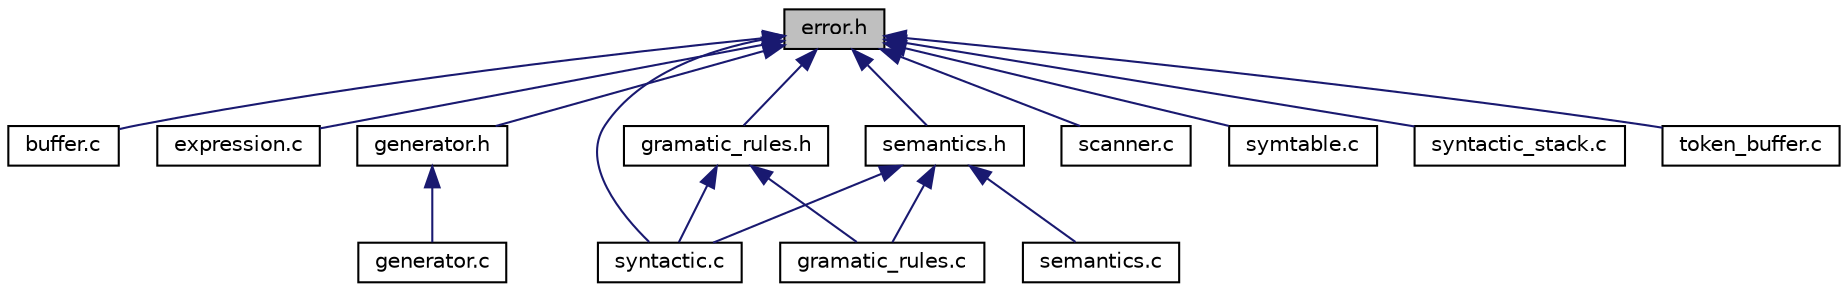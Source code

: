 digraph "error.h"
{
 // LATEX_PDF_SIZE
  edge [fontname="Helvetica",fontsize="10",labelfontname="Helvetica",labelfontsize="10"];
  node [fontname="Helvetica",fontsize="10",shape=record];
  Node1 [label="error.h",height=0.2,width=0.4,color="black", fillcolor="grey75", style="filled", fontcolor="black",tooltip="Definition of error codes and return values."];
  Node1 -> Node2 [dir="back",color="midnightblue",fontsize="10",style="solid",fontname="Helvetica"];
  Node2 [label="buffer.c",height=0.2,width=0.4,color="black", fillcolor="white", style="filled",URL="$buffer_8c.html",tooltip="Implementation of dynamic string format used in lexical analysis."];
  Node1 -> Node3 [dir="back",color="midnightblue",fontsize="10",style="solid",fontname="Helvetica"];
  Node3 [label="expression.c",height=0.2,width=0.4,color="black", fillcolor="white", style="filled",URL="$expression_8c.html",tooltip="functions for syntactic analyse."];
  Node1 -> Node4 [dir="back",color="midnightblue",fontsize="10",style="solid",fontname="Helvetica"];
  Node4 [label="generator.h",height=0.2,width=0.4,color="black", fillcolor="white", style="filled",URL="$generator_8h.html",tooltip="Code generator library."];
  Node4 -> Node5 [dir="back",color="midnightblue",fontsize="10",style="solid",fontname="Helvetica"];
  Node5 [label="generator.c",height=0.2,width=0.4,color="black", fillcolor="white", style="filled",URL="$generator_8c.html",tooltip="Code generator implementation."];
  Node1 -> Node6 [dir="back",color="midnightblue",fontsize="10",style="solid",fontname="Helvetica"];
  Node6 [label="gramatic_rules.h",height=0.2,width=0.4,color="black", fillcolor="white", style="filled",URL="$gramatic__rules_8h.html",tooltip="functions for syntactic analyse."];
  Node6 -> Node7 [dir="back",color="midnightblue",fontsize="10",style="solid",fontname="Helvetica"];
  Node7 [label="gramatic_rules.c",height=0.2,width=0.4,color="black", fillcolor="white", style="filled",URL="$gramatic__rules_8c.html",tooltip="library for syntactic analyse."];
  Node6 -> Node8 [dir="back",color="midnightblue",fontsize="10",style="solid",fontname="Helvetica"];
  Node8 [label="syntactic.c",height=0.2,width=0.4,color="black", fillcolor="white", style="filled",URL="$syntactic_8c.html",tooltip="Implementation of syntactic analysand."];
  Node1 -> Node9 [dir="back",color="midnightblue",fontsize="10",style="solid",fontname="Helvetica"];
  Node9 [label="semantics.h",height=0.2,width=0.4,color="black", fillcolor="white", style="filled",URL="$semantics_8h.html",tooltip="Implementation of semantics."];
  Node9 -> Node7 [dir="back",color="midnightblue",fontsize="10",style="solid",fontname="Helvetica"];
  Node9 -> Node10 [dir="back",color="midnightblue",fontsize="10",style="solid",fontname="Helvetica"];
  Node10 [label="semantics.c",height=0.2,width=0.4,color="black", fillcolor="white", style="filled",URL="$semantics_8c.html",tooltip="Implementation of semantics."];
  Node9 -> Node8 [dir="back",color="midnightblue",fontsize="10",style="solid",fontname="Helvetica"];
  Node1 -> Node11 [dir="back",color="midnightblue",fontsize="10",style="solid",fontname="Helvetica"];
  Node11 [label="scanner.c",height=0.2,width=0.4,color="black", fillcolor="white", style="filled",URL="$scanner_8c.html",tooltip="Implementation of functions providing lexical analysis."];
  Node1 -> Node12 [dir="back",color="midnightblue",fontsize="10",style="solid",fontname="Helvetica"];
  Node12 [label="symtable.c",height=0.2,width=0.4,color="black", fillcolor="white", style="filled",URL="$symtable_8c.html",tooltip="Implementation of symtable."];
  Node1 -> Node8 [dir="back",color="midnightblue",fontsize="10",style="solid",fontname="Helvetica"];
  Node1 -> Node13 [dir="back",color="midnightblue",fontsize="10",style="solid",fontname="Helvetica"];
  Node13 [label="syntactic_stack.c",height=0.2,width=0.4,color="black", fillcolor="white", style="filled",URL="$syntactic__stack_8c.html",tooltip="Implementation of stack, which is used in syntactic bottom-up analysis. For maintain structures dynam..."];
  Node1 -> Node14 [dir="back",color="midnightblue",fontsize="10",style="solid",fontname="Helvetica"];
  Node14 [label="token_buffer.c",height=0.2,width=0.4,color="black", fillcolor="white", style="filled",URL="$token__buffer_8c.html",tooltip="Implementation of supportive data structure Token_buffer for syntactic analysis."];
}
